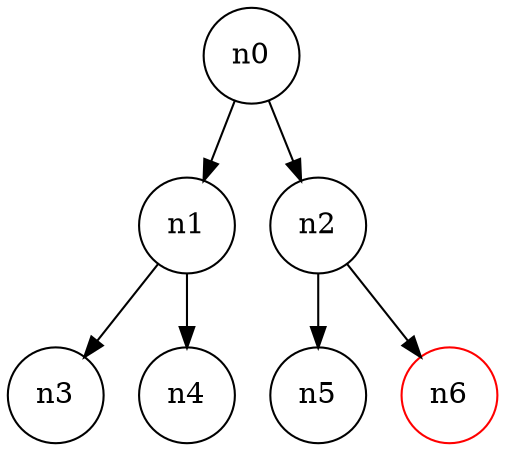 digraph{
n0 [shape=circle ]
n1 [shape=circle ]
n0->n1
n3 [shape=circle ]
n1->n3
n4 [shape=circle ]
n1->n4
n2 [shape=circle ]
n0->n2
n5 [shape=circle ]
n2->n5
n6 [shape=circle color=red]
n2->n6
}